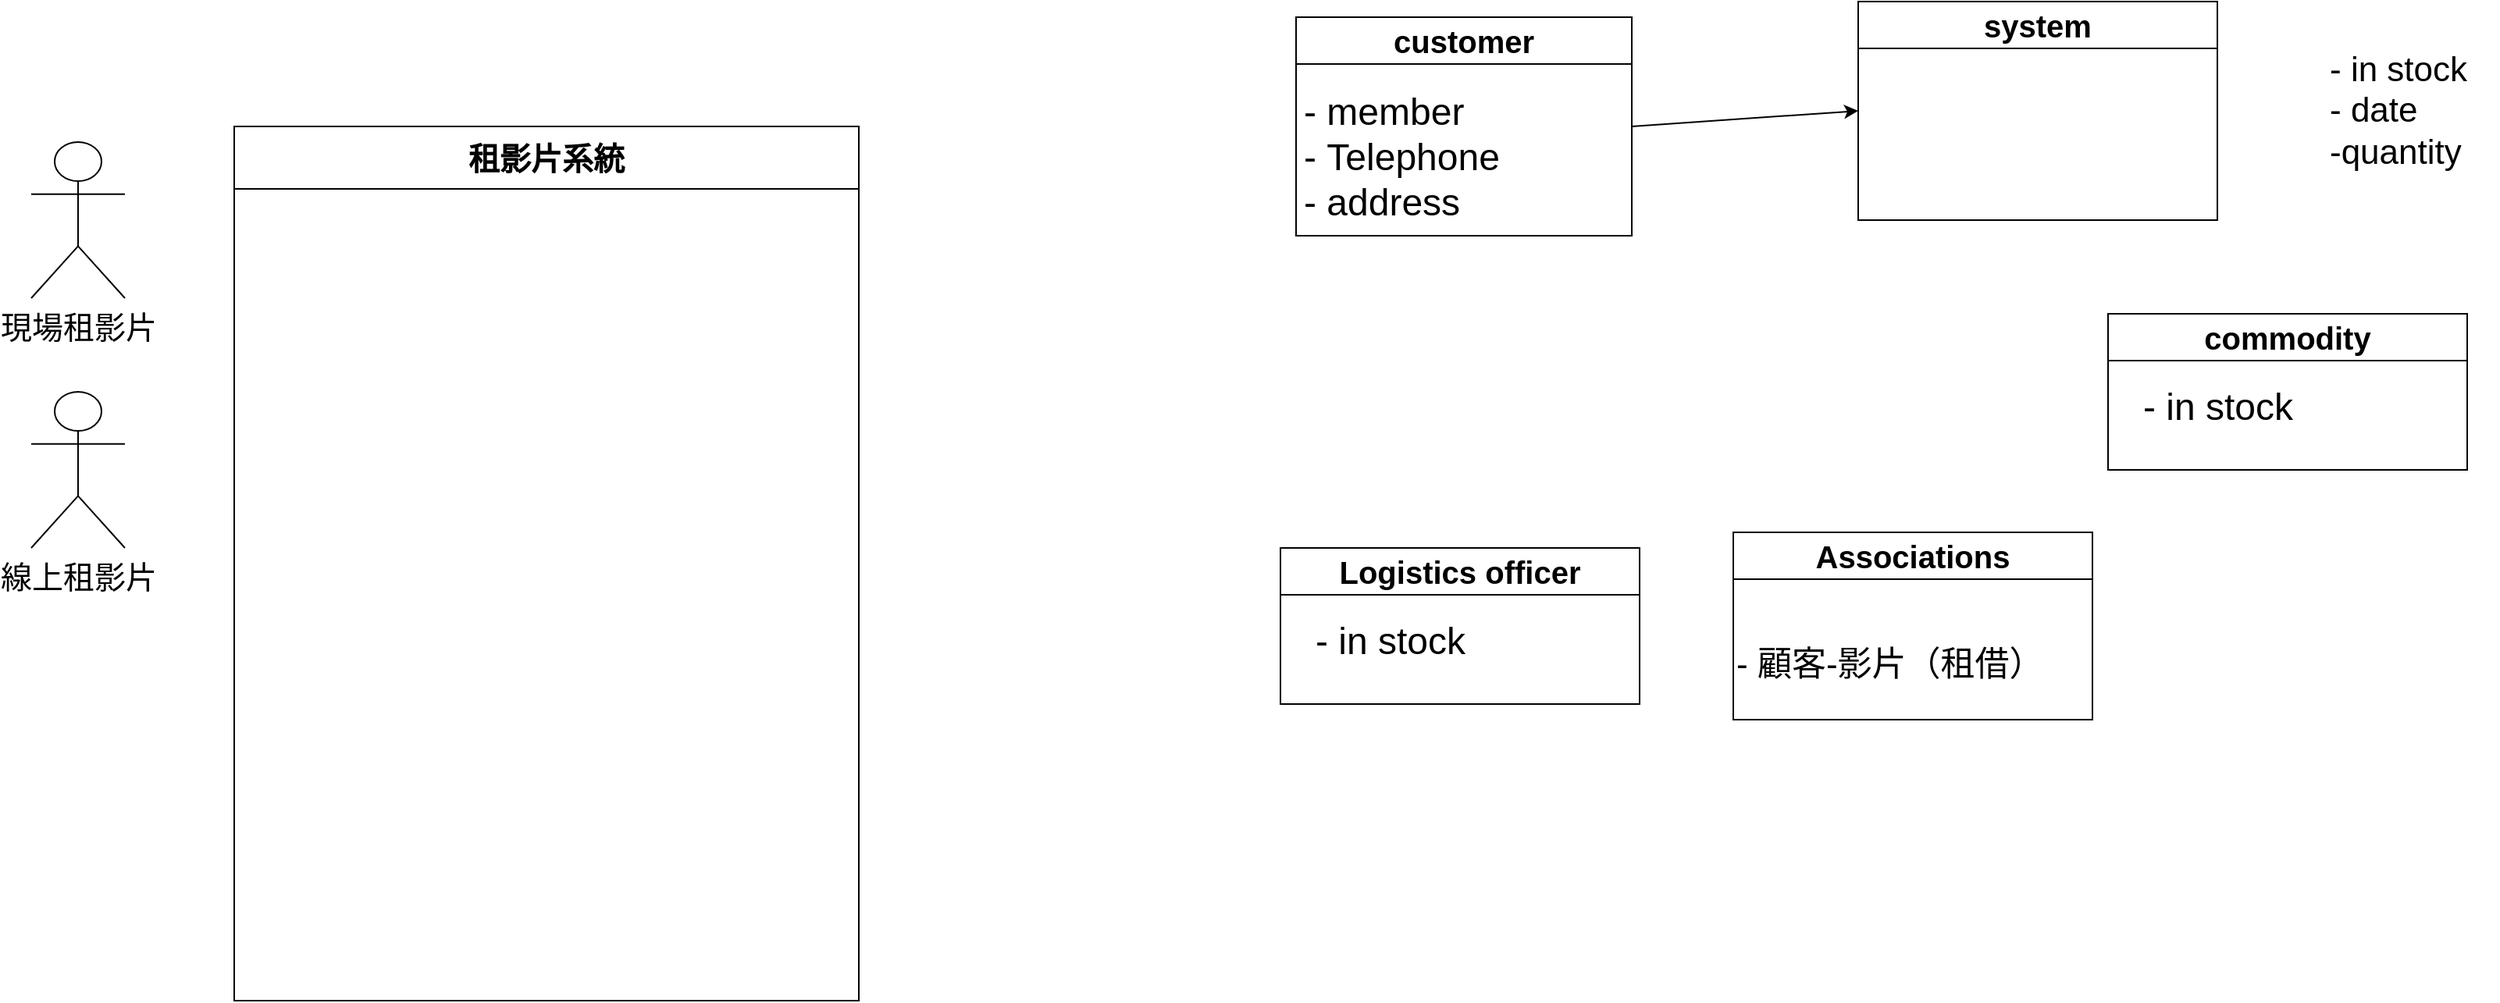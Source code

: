 <mxfile>
    <diagram id="nuq9U3arvXfgI5p2zAki" name="第1頁">
        <mxGraphModel dx="1825" dy="897" grid="1" gridSize="10" guides="1" tooltips="1" connect="1" arrows="0" fold="1" page="1" pageScale="1" pageWidth="827" pageHeight="1169" math="0" shadow="0">
            <root>
                <mxCell id="0"/>
                <mxCell id="1" parent="0"/>
                <mxCell id="23" value="&lt;font style=&quot;font-size: 20px;&quot;&gt;system&lt;/font&gt;" style="swimlane;whiteSpace=wrap;html=1;startSize=30;" parent="1" vertex="1">
                    <mxGeometry x="400" y="60" width="230" height="140" as="geometry"/>
                </mxCell>
                <mxCell id="25" value="&lt;font style=&quot;font-size: 20px;&quot;&gt;Associations&lt;/font&gt;" style="swimlane;whiteSpace=wrap;html=1;startSize=30;" parent="1" vertex="1">
                    <mxGeometry x="320" y="400" width="230" height="120" as="geometry"/>
                </mxCell>
                <mxCell id="26" value="&lt;font style=&quot;font-size: 22px;&quot;&gt; - 顧客-影片（租借）&lt;br&gt;&lt;/font&gt;" style="text;html=1;align=left;verticalAlign=middle;resizable=0;points=[];autosize=1;strokeColor=none;fillColor=none;" parent="25" vertex="1">
                    <mxGeometry y="65" width="220" height="40" as="geometry"/>
                </mxCell>
                <mxCell id="29" value="&lt;font style=&quot;font-size: 20px;&quot;&gt;commodity&lt;/font&gt;" style="swimlane;whiteSpace=wrap;html=1;startSize=30;" parent="1" vertex="1">
                    <mxGeometry x="560" y="260" width="230" height="100" as="geometry"/>
                </mxCell>
                <mxCell id="30" value="&lt;font style=&quot;font-size: 24px;&quot;&gt;- in stock&lt;/font&gt;" style="text;html=1;align=center;verticalAlign=middle;resizable=0;points=[];autosize=1;strokeColor=none;fillColor=none;" parent="29" vertex="1">
                    <mxGeometry x="10" y="40" width="120" height="40" as="geometry"/>
                </mxCell>
                <mxCell id="36" style="edgeStyle=none;html=1;exitX=1;exitY=0.5;exitDx=0;exitDy=0;entryX=0;entryY=0.5;entryDx=0;entryDy=0;fontSize=22;" parent="1" source="33" target="23" edge="1">
                    <mxGeometry relative="1" as="geometry"/>
                </mxCell>
                <mxCell id="33" value="&lt;font style=&quot;font-size: 20px;&quot;&gt;customer&lt;/font&gt;" style="swimlane;whiteSpace=wrap;html=1;startSize=30;" parent="1" vertex="1">
                    <mxGeometry x="40" y="70" width="215" height="140" as="geometry"/>
                </mxCell>
                <mxCell id="34" value="&lt;font style=&quot;&quot;&gt;&lt;span style=&quot;font-size: 24px;&quot;&gt;-&amp;nbsp;member&lt;/span&gt;&lt;br&gt;&lt;span style=&quot;font-size: 24px;&quot;&gt;-&amp;nbsp;Telephone&lt;/span&gt;&lt;br&gt;&lt;span style=&quot;font-size: 24px;&quot;&gt;- address&lt;/span&gt;&lt;br&gt;&lt;/font&gt;" style="text;html=1;align=left;verticalAlign=middle;resizable=0;points=[];autosize=1;strokeColor=none;fillColor=none;" parent="33" vertex="1">
                    <mxGeometry x="2.5" y="40" width="150" height="100" as="geometry"/>
                </mxCell>
                <mxCell id="37" value="&lt;font style=&quot;font-size: 20px;&quot;&gt;Logistics officer&lt;/font&gt;" style="swimlane;whiteSpace=wrap;html=1;startSize=30;" parent="1" vertex="1">
                    <mxGeometry x="30" y="410" width="230" height="100" as="geometry"/>
                </mxCell>
                <mxCell id="38" value="&lt;font style=&quot;font-size: 24px;&quot;&gt;- in stock&lt;/font&gt;" style="text;html=1;align=center;verticalAlign=middle;resizable=0;points=[];autosize=1;strokeColor=none;fillColor=none;" parent="37" vertex="1">
                    <mxGeometry x="10" y="40" width="120" height="40" as="geometry"/>
                </mxCell>
                <mxCell id="24" value="&lt;font style=&quot;&quot;&gt;&lt;span style=&quot;font-size: 22px;&quot;&gt;- in stock&lt;/span&gt;&lt;/font&gt;&lt;font style=&quot;&quot;&gt;&lt;br&gt;&lt;span style=&quot;font-size: 22px;&quot;&gt;-&amp;nbsp;date&lt;/span&gt;&lt;br&gt;&lt;span style=&quot;font-size: 22px;&quot;&gt;-quantity&lt;/span&gt;&lt;br&gt;&lt;/font&gt;" style="text;html=1;align=left;verticalAlign=middle;resizable=0;points=[];autosize=1;strokeColor=none;fillColor=none;" parent="1" vertex="1">
                    <mxGeometry x="700" y="85" width="110" height="90" as="geometry"/>
                </mxCell>
                <mxCell id="40" value="&lt;font style=&quot;font-size: 20px;&quot;&gt;租影片系統&lt;/font&gt;" style="swimlane;whiteSpace=wrap;html=1;startSize=40;" vertex="1" parent="1">
                    <mxGeometry x="-640" y="140" width="400" height="560" as="geometry"/>
                </mxCell>
                <mxCell id="41" value="現場租影片" style="shape=umlActor;verticalLabelPosition=bottom;verticalAlign=top;html=1;outlineConnect=0;fontSize=20;" vertex="1" parent="1">
                    <mxGeometry x="-770" y="150" width="60" height="100" as="geometry"/>
                </mxCell>
                <mxCell id="42" value="線上租影片" style="shape=umlActor;verticalLabelPosition=bottom;verticalAlign=top;html=1;outlineConnect=0;fontSize=20;" vertex="1" parent="1">
                    <mxGeometry x="-770" y="310" width="60" height="100" as="geometry"/>
                </mxCell>
            </root>
        </mxGraphModel>
    </diagram>
</mxfile>